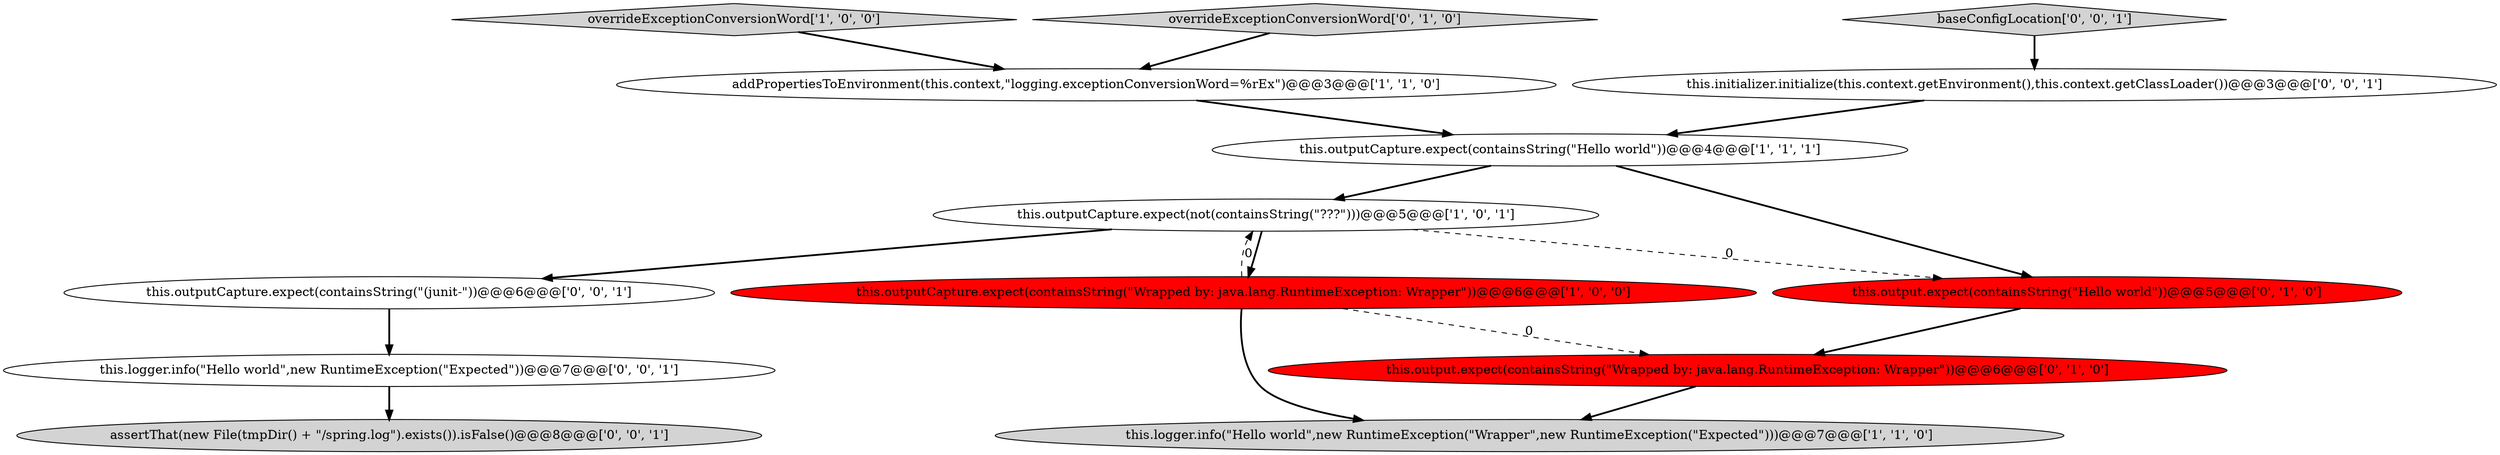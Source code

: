 digraph {
0 [style = filled, label = "overrideExceptionConversionWord['1', '0', '0']", fillcolor = lightgray, shape = diamond image = "AAA0AAABBB1BBB"];
10 [style = filled, label = "this.logger.info(\"Hello world\",new RuntimeException(\"Expected\"))@@@7@@@['0', '0', '1']", fillcolor = white, shape = ellipse image = "AAA0AAABBB3BBB"];
7 [style = filled, label = "this.output.expect(containsString(\"Hello world\"))@@@5@@@['0', '1', '0']", fillcolor = red, shape = ellipse image = "AAA1AAABBB2BBB"];
5 [style = filled, label = "this.outputCapture.expect(not(containsString(\"???\")))@@@5@@@['1', '0', '1']", fillcolor = white, shape = ellipse image = "AAA0AAABBB1BBB"];
2 [style = filled, label = "this.logger.info(\"Hello world\",new RuntimeException(\"Wrapper\",new RuntimeException(\"Expected\")))@@@7@@@['1', '1', '0']", fillcolor = lightgray, shape = ellipse image = "AAA0AAABBB1BBB"];
12 [style = filled, label = "this.outputCapture.expect(containsString(\"(junit-\"))@@@6@@@['0', '0', '1']", fillcolor = white, shape = ellipse image = "AAA0AAABBB3BBB"];
8 [style = filled, label = "this.output.expect(containsString(\"Wrapped by: java.lang.RuntimeException: Wrapper\"))@@@6@@@['0', '1', '0']", fillcolor = red, shape = ellipse image = "AAA1AAABBB2BBB"];
13 [style = filled, label = "assertThat(new File(tmpDir() + \"/spring.log\").exists()).isFalse()@@@8@@@['0', '0', '1']", fillcolor = lightgray, shape = ellipse image = "AAA0AAABBB3BBB"];
6 [style = filled, label = "overrideExceptionConversionWord['0', '1', '0']", fillcolor = lightgray, shape = diamond image = "AAA0AAABBB2BBB"];
4 [style = filled, label = "this.outputCapture.expect(containsString(\"Wrapped by: java.lang.RuntimeException: Wrapper\"))@@@6@@@['1', '0', '0']", fillcolor = red, shape = ellipse image = "AAA1AAABBB1BBB"];
11 [style = filled, label = "this.initializer.initialize(this.context.getEnvironment(),this.context.getClassLoader())@@@3@@@['0', '0', '1']", fillcolor = white, shape = ellipse image = "AAA0AAABBB3BBB"];
9 [style = filled, label = "baseConfigLocation['0', '0', '1']", fillcolor = lightgray, shape = diamond image = "AAA0AAABBB3BBB"];
3 [style = filled, label = "this.outputCapture.expect(containsString(\"Hello world\"))@@@4@@@['1', '1', '1']", fillcolor = white, shape = ellipse image = "AAA0AAABBB1BBB"];
1 [style = filled, label = "addPropertiesToEnvironment(this.context,\"logging.exceptionConversionWord=%rEx\")@@@3@@@['1', '1', '0']", fillcolor = white, shape = ellipse image = "AAA0AAABBB1BBB"];
1->3 [style = bold, label=""];
4->5 [style = dashed, label="0"];
6->1 [style = bold, label=""];
3->5 [style = bold, label=""];
12->10 [style = bold, label=""];
4->2 [style = bold, label=""];
9->11 [style = bold, label=""];
5->7 [style = dashed, label="0"];
8->2 [style = bold, label=""];
3->7 [style = bold, label=""];
7->8 [style = bold, label=""];
11->3 [style = bold, label=""];
5->12 [style = bold, label=""];
10->13 [style = bold, label=""];
0->1 [style = bold, label=""];
5->4 [style = bold, label=""];
4->8 [style = dashed, label="0"];
}
